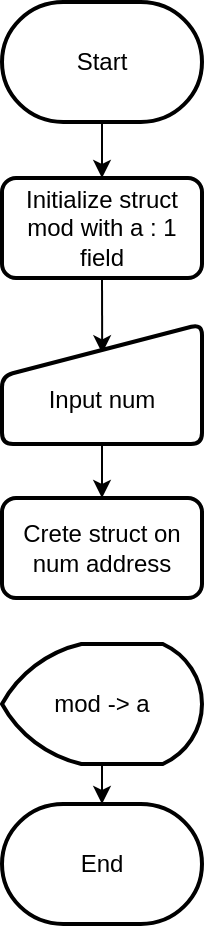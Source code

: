 <mxfile version="16.5.1" type="device" pages="2"><diagram id="gJ9q3Es8XUY3sjMnoss0" name="1_1"><mxGraphModel dx="1016" dy="641" grid="1" gridSize="10" guides="1" tooltips="1" connect="1" arrows="1" fold="1" page="1" pageScale="1" pageWidth="827" pageHeight="583" math="0" shadow="0"><root><mxCell id="0"/><mxCell id="1" parent="0"/><mxCell id="FeujW_Zqo8XA8_vAAjoZ-1" style="edgeStyle=orthogonalEdgeStyle;rounded=0;orthogonalLoop=1;jettySize=auto;html=1;entryX=0.5;entryY=0;entryDx=0;entryDy=0;strokeWidth=1;" parent="1" source="A-_zX9o8jxiBgeENOrLf-3" target="3v38TZ_hirFKLpRfCXpk-1" edge="1"><mxGeometry relative="1" as="geometry"/></mxCell><mxCell id="A-_zX9o8jxiBgeENOrLf-3" value="Start" style="strokeWidth=2;html=1;shape=mxgraph.flowchart.terminator;whiteSpace=wrap;" parent="1" vertex="1"><mxGeometry x="119" y="12" width="100" height="60" as="geometry"/></mxCell><mxCell id="isF-4t7-LFV7zNzLXFdY-2" style="edgeStyle=orthogonalEdgeStyle;rounded=0;orthogonalLoop=1;jettySize=auto;html=1;entryX=0.501;entryY=0.244;entryDx=0;entryDy=0;entryPerimeter=0;exitX=0.5;exitY=1;exitDx=0;exitDy=0;" parent="1" source="3v38TZ_hirFKLpRfCXpk-1" edge="1" target="isF-4t7-LFV7zNzLXFdY-1"><mxGeometry relative="1" as="geometry"><mxPoint x="169" y="145.0" as="sourcePoint"/><mxPoint x="169" y="193" as="targetPoint"/></mxGeometry></mxCell><mxCell id="3v38TZ_hirFKLpRfCXpk-1" value="Initialize struct mod with a : 1 field" style="rounded=1;whiteSpace=wrap;html=1;absoluteArcSize=1;arcSize=14;strokeWidth=2;" parent="1" vertex="1"><mxGeometry x="119" y="100" width="100" height="50" as="geometry"/></mxCell><mxCell id="isF-4t7-LFV7zNzLXFdY-4" style="edgeStyle=orthogonalEdgeStyle;rounded=0;orthogonalLoop=1;jettySize=auto;html=1;entryX=0.5;entryY=0;entryDx=0;entryDy=0;" parent="1" source="isF-4t7-LFV7zNzLXFdY-1" target="rtBgmBxSLRs84MMocXZC-3" edge="1"><mxGeometry relative="1" as="geometry"><mxPoint x="169.0" y="261" as="targetPoint"/></mxGeometry></mxCell><mxCell id="isF-4t7-LFV7zNzLXFdY-1" value="&lt;br&gt;Input num" style="html=1;strokeWidth=2;shape=manualInput;whiteSpace=wrap;rounded=1;size=26;arcSize=11;" parent="1" vertex="1"><mxGeometry x="119" y="173" width="100" height="60" as="geometry"/></mxCell><mxCell id="isF-4t7-LFV7zNzLXFdY-8" style="edgeStyle=orthogonalEdgeStyle;rounded=0;orthogonalLoop=1;jettySize=auto;html=1;entryX=0.5;entryY=0;entryDx=0;entryDy=0;entryPerimeter=0;strokeWidth=1;" parent="1" target="isF-4t7-LFV7zNzLXFdY-7" edge="1"><mxGeometry relative="1" as="geometry"><mxPoint x="169.0" y="328" as="sourcePoint"/></mxGeometry></mxCell><mxCell id="rtBgmBxSLRs84MMocXZC-4" style="edgeStyle=orthogonalEdgeStyle;rounded=0;orthogonalLoop=1;jettySize=auto;html=1;entryX=0.5;entryY=0;entryDx=0;entryDy=0;entryPerimeter=0;" edge="1" parent="1" source="rtBgmBxSLRs84MMocXZC-1" target="rtBgmBxSLRs84MMocXZC-2"><mxGeometry relative="1" as="geometry"/></mxCell><mxCell id="rtBgmBxSLRs84MMocXZC-1" value="&lt;span&gt;mod -&amp;gt; a&lt;/span&gt;" style="strokeWidth=2;html=1;shape=mxgraph.flowchart.display;whiteSpace=wrap;" vertex="1" parent="1"><mxGeometry x="119" y="333" width="100" height="60" as="geometry"/></mxCell><mxCell id="rtBgmBxSLRs84MMocXZC-2" value="End" style="strokeWidth=2;html=1;shape=mxgraph.flowchart.terminator;whiteSpace=wrap;" vertex="1" parent="1"><mxGeometry x="119" y="413" width="100" height="60" as="geometry"/></mxCell><mxCell id="rtBgmBxSLRs84MMocXZC-3" value="Crete struct on num address" style="rounded=1;whiteSpace=wrap;html=1;absoluteArcSize=1;arcSize=14;strokeWidth=2;" vertex="1" parent="1"><mxGeometry x="119" y="260" width="100" height="50" as="geometry"/></mxCell></root></mxGraphModel></diagram><diagram name="1_2" id="AGk9PsbKG4yfcmLNKomX"><mxGraphModel dx="965" dy="609" grid="1" gridSize="10" guides="1" tooltips="1" connect="1" arrows="1" fold="1" page="1" pageScale="1" pageWidth="827" pageHeight="583" math="0" shadow="0"><root><mxCell id="_mP06q21zTchJCsDbkNZ-0"/><mxCell id="_mP06q21zTchJCsDbkNZ-1" parent="_mP06q21zTchJCsDbkNZ-0"/><mxCell id="kWQ6_zqu6AqxRDms9JBk-33" style="edgeStyle=orthogonalEdgeStyle;rounded=0;orthogonalLoop=1;jettySize=auto;html=1;strokeWidth=1;" parent="_mP06q21zTchJCsDbkNZ-1" source="_mP06q21zTchJCsDbkNZ-3" target="_mP06q21zTchJCsDbkNZ-7" edge="1"><mxGeometry relative="1" as="geometry"/></mxCell><mxCell id="_mP06q21zTchJCsDbkNZ-3" value="Start" style="strokeWidth=2;html=1;shape=mxgraph.flowchart.terminator;whiteSpace=wrap;" parent="_mP06q21zTchJCsDbkNZ-1" vertex="1"><mxGeometry x="60" y="11" width="100" height="60" as="geometry"/></mxCell><mxCell id="kWQ6_zqu6AqxRDms9JBk-34" style="edgeStyle=orthogonalEdgeStyle;rounded=0;orthogonalLoop=1;jettySize=auto;html=1;entryX=0.75;entryY=0;entryDx=0;entryDy=0;strokeWidth=1;exitX=0.5;exitY=1;exitDx=0;exitDy=0;" parent="_mP06q21zTchJCsDbkNZ-1" source="_mP06q21zTchJCsDbkNZ-7" edge="1"><mxGeometry relative="1" as="geometry"><mxPoint x="120" y="159" as="sourcePoint"/><mxPoint x="109" y="182" as="targetPoint"/></mxGeometry></mxCell><mxCell id="_mP06q21zTchJCsDbkNZ-7" value="struct figure figures" style="rounded=1;whiteSpace=wrap;html=1;absoluteArcSize=1;arcSize=14;strokeWidth=2;" parent="_mP06q21zTchJCsDbkNZ-1" vertex="1"><mxGeometry x="60" y="99" width="100" height="50" as="geometry"/></mxCell><mxCell id="kWQ6_zqu6AqxRDms9JBk-35" style="edgeStyle=orthogonalEdgeStyle;rounded=0;orthogonalLoop=1;jettySize=auto;html=1;entryX=0.5;entryY=0;entryDx=0;entryDy=0;entryPerimeter=0;strokeWidth=1;" parent="_mP06q21zTchJCsDbkNZ-1" source="x7VUAeS50ySYtkC6R8WO-0" target="kWQ6_zqu6AqxRDms9JBk-0" edge="1"><mxGeometry relative="1" as="geometry"/></mxCell><mxCell id="x7VUAeS50ySYtkC6R8WO-0" value="num" style="html=1;strokeWidth=2;shape=manualInput;whiteSpace=wrap;rounded=1;size=26;arcSize=11;" parent="_mP06q21zTchJCsDbkNZ-1" vertex="1"><mxGeometry x="60" y="169" width="100" height="60" as="geometry"/></mxCell><mxCell id="kWQ6_zqu6AqxRDms9JBk-0" value="i &amp;lt; num" style="strokeWidth=2;html=1;shape=mxgraph.flowchart.loop_limit;whiteSpace=wrap;" parent="_mP06q21zTchJCsDbkNZ-1" vertex="1"><mxGeometry x="60" y="259" width="100" height="60" as="geometry"/></mxCell><mxCell id="kWQ6_zqu6AqxRDms9JBk-37" style="edgeStyle=orthogonalEdgeStyle;rounded=0;orthogonalLoop=1;jettySize=auto;html=1;entryX=0.5;entryY=1;entryDx=0;entryDy=0;entryPerimeter=0;strokeWidth=1;" parent="_mP06q21zTchJCsDbkNZ-1" source="kWQ6_zqu6AqxRDms9JBk-1" target="kWQ6_zqu6AqxRDms9JBk-2" edge="1"><mxGeometry relative="1" as="geometry"/></mxCell><mxCell id="kWQ6_zqu6AqxRDms9JBk-1" value="figures[i]" style="html=1;strokeWidth=2;shape=manualInput;whiteSpace=wrap;rounded=1;size=26;arcSize=11;" parent="_mP06q21zTchJCsDbkNZ-1" vertex="1"><mxGeometry x="60" y="339" width="100" height="60" as="geometry"/></mxCell><mxCell id="kWQ6_zqu6AqxRDms9JBk-38" style="edgeStyle=orthogonalEdgeStyle;rounded=0;orthogonalLoop=1;jettySize=auto;html=1;entryX=0.5;entryY=0;entryDx=0;entryDy=0;entryPerimeter=0;strokeWidth=2;" parent="_mP06q21zTchJCsDbkNZ-1" source="kWQ6_zqu6AqxRDms9JBk-2" target="kWQ6_zqu6AqxRDms9JBk-3" edge="1"><mxGeometry relative="1" as="geometry"><Array as="points"><mxPoint x="200" y="459"/><mxPoint x="200" y="19"/><mxPoint x="282" y="19"/><mxPoint x="282" y="72"/></Array></mxGeometry></mxCell><mxCell id="kWQ6_zqu6AqxRDms9JBk-2" value="" style="strokeWidth=2;html=1;shape=mxgraph.flowchart.loop_limit;whiteSpace=wrap;direction=west;" parent="_mP06q21zTchJCsDbkNZ-1" vertex="1"><mxGeometry x="60" y="429" width="100" height="60" as="geometry"/></mxCell><mxCell id="kWQ6_zqu6AqxRDms9JBk-21" style="edgeStyle=orthogonalEdgeStyle;rounded=0;orthogonalLoop=1;jettySize=auto;html=1;entryX=0.5;entryY=0;entryDx=0;entryDy=0;strokeWidth=1;" parent="_mP06q21zTchJCsDbkNZ-1" source="kWQ6_zqu6AqxRDms9JBk-3" target="kWQ6_zqu6AqxRDms9JBk-4" edge="1"><mxGeometry relative="1" as="geometry"/></mxCell><mxCell id="kWQ6_zqu6AqxRDms9JBk-29" style="edgeStyle=orthogonalEdgeStyle;rounded=0;orthogonalLoop=1;jettySize=auto;html=1;entryX=0.5;entryY=0;entryDx=0;entryDy=0;entryPerimeter=0;strokeWidth=2;" parent="_mP06q21zTchJCsDbkNZ-1" source="kWQ6_zqu6AqxRDms9JBk-3" target="kWQ6_zqu6AqxRDms9JBk-18" edge="1"><mxGeometry relative="1" as="geometry"/></mxCell><mxCell id="kWQ6_zqu6AqxRDms9JBk-3" value="Menu = 1" style="strokeWidth=2;html=1;shape=mxgraph.flowchart.decision;whiteSpace=wrap;" parent="_mP06q21zTchJCsDbkNZ-1" vertex="1"><mxGeometry x="220" y="71.92" width="124.8" height="78" as="geometry"/></mxCell><mxCell id="kWQ6_zqu6AqxRDms9JBk-25" style="edgeStyle=orthogonalEdgeStyle;rounded=0;orthogonalLoop=1;jettySize=auto;html=1;entryX=0.5;entryY=0;entryDx=0;entryDy=0;entryPerimeter=0;strokeWidth=1;" parent="_mP06q21zTchJCsDbkNZ-1" source="kWQ6_zqu6AqxRDms9JBk-4" target="kWQ6_zqu6AqxRDms9JBk-3" edge="1"><mxGeometry relative="1" as="geometry"><Array as="points"><mxPoint x="520" y="162.92"/><mxPoint x="520" y="51.92"/><mxPoint x="282" y="51.92"/></Array></mxGeometry></mxCell><mxCell id="kWQ6_zqu6AqxRDms9JBk-4" value="Filter figures" style="shape=process;whiteSpace=wrap;html=1;backgroundOutline=1;" parent="_mP06q21zTchJCsDbkNZ-1" vertex="1"><mxGeometry x="380" y="132.42" width="120" height="60" as="geometry"/></mxCell><mxCell id="kWQ6_zqu6AqxRDms9JBk-26" style="edgeStyle=orthogonalEdgeStyle;rounded=0;orthogonalLoop=1;jettySize=auto;html=1;entryX=0.5;entryY=0;entryDx=0;entryDy=0;entryPerimeter=0;strokeWidth=1;" parent="_mP06q21zTchJCsDbkNZ-1" source="kWQ6_zqu6AqxRDms9JBk-5" target="kWQ6_zqu6AqxRDms9JBk-3" edge="1"><mxGeometry relative="1" as="geometry"><Array as="points"><mxPoint x="530" y="263.92"/><mxPoint x="530" y="41.92"/><mxPoint x="282" y="41.92"/></Array></mxGeometry></mxCell><mxCell id="kWQ6_zqu6AqxRDms9JBk-5" value="Delete by name" style="shape=process;whiteSpace=wrap;html=1;backgroundOutline=1;" parent="_mP06q21zTchJCsDbkNZ-1" vertex="1"><mxGeometry x="380" y="234.42" width="120" height="60" as="geometry"/></mxCell><mxCell id="kWQ6_zqu6AqxRDms9JBk-27" style="edgeStyle=orthogonalEdgeStyle;rounded=0;orthogonalLoop=1;jettySize=auto;html=1;entryX=0.5;entryY=0;entryDx=0;entryDy=0;entryPerimeter=0;strokeWidth=1;" parent="_mP06q21zTchJCsDbkNZ-1" source="kWQ6_zqu6AqxRDms9JBk-6" target="kWQ6_zqu6AqxRDms9JBk-3" edge="1"><mxGeometry relative="1" as="geometry"><Array as="points"><mxPoint x="540" y="364.92"/><mxPoint x="540" y="31.92"/><mxPoint x="282" y="31.92"/></Array></mxGeometry></mxCell><mxCell id="kWQ6_zqu6AqxRDms9JBk-6" value="View figures" style="shape=process;whiteSpace=wrap;html=1;backgroundOutline=1;" parent="_mP06q21zTchJCsDbkNZ-1" vertex="1"><mxGeometry x="380" y="334.42" width="120" height="60" as="geometry"/></mxCell><mxCell id="kWQ6_zqu6AqxRDms9JBk-17" style="edgeStyle=orthogonalEdgeStyle;rounded=0;orthogonalLoop=1;jettySize=auto;html=1;entryX=0.5;entryY=0;entryDx=0;entryDy=0;entryPerimeter=0;strokeWidth=2;" parent="_mP06q21zTchJCsDbkNZ-1" source="kWQ6_zqu6AqxRDms9JBk-7" target="kWQ6_zqu6AqxRDms9JBk-16" edge="1"><mxGeometry relative="1" as="geometry"/></mxCell><mxCell id="kWQ6_zqu6AqxRDms9JBk-7" value="Exit" style="shape=process;whiteSpace=wrap;html=1;backgroundOutline=1;" parent="_mP06q21zTchJCsDbkNZ-1" vertex="1"><mxGeometry x="380" y="433.42" width="120" height="60" as="geometry"/></mxCell><mxCell id="kWQ6_zqu6AqxRDms9JBk-16" value="End" style="strokeWidth=2;html=1;shape=mxgraph.flowchart.terminator;whiteSpace=wrap;" parent="_mP06q21zTchJCsDbkNZ-1" vertex="1"><mxGeometry x="390" y="511.92" width="100" height="60" as="geometry"/></mxCell><mxCell id="kWQ6_zqu6AqxRDms9JBk-22" style="edgeStyle=orthogonalEdgeStyle;rounded=0;orthogonalLoop=1;jettySize=auto;html=1;entryX=0.5;entryY=0;entryDx=0;entryDy=0;strokeWidth=1;" parent="_mP06q21zTchJCsDbkNZ-1" source="kWQ6_zqu6AqxRDms9JBk-18" target="kWQ6_zqu6AqxRDms9JBk-5" edge="1"><mxGeometry relative="1" as="geometry"/></mxCell><mxCell id="kWQ6_zqu6AqxRDms9JBk-30" style="edgeStyle=orthogonalEdgeStyle;rounded=0;orthogonalLoop=1;jettySize=auto;html=1;entryX=0.5;entryY=0;entryDx=0;entryDy=0;entryPerimeter=0;strokeWidth=2;" parent="_mP06q21zTchJCsDbkNZ-1" source="kWQ6_zqu6AqxRDms9JBk-18" target="kWQ6_zqu6AqxRDms9JBk-19" edge="1"><mxGeometry relative="1" as="geometry"/></mxCell><mxCell id="kWQ6_zqu6AqxRDms9JBk-18" value="Menu = 2" style="strokeWidth=2;html=1;shape=mxgraph.flowchart.decision;whiteSpace=wrap;" parent="_mP06q21zTchJCsDbkNZ-1" vertex="1"><mxGeometry x="220" y="173.92" width="124.8" height="78" as="geometry"/></mxCell><mxCell id="kWQ6_zqu6AqxRDms9JBk-23" style="edgeStyle=orthogonalEdgeStyle;rounded=0;orthogonalLoop=1;jettySize=auto;html=1;entryX=0.5;entryY=0;entryDx=0;entryDy=0;strokeWidth=1;" parent="_mP06q21zTchJCsDbkNZ-1" source="kWQ6_zqu6AqxRDms9JBk-19" target="kWQ6_zqu6AqxRDms9JBk-6" edge="1"><mxGeometry relative="1" as="geometry"/></mxCell><mxCell id="kWQ6_zqu6AqxRDms9JBk-31" style="edgeStyle=orthogonalEdgeStyle;rounded=0;orthogonalLoop=1;jettySize=auto;html=1;entryX=0.5;entryY=0;entryDx=0;entryDy=0;entryPerimeter=0;strokeWidth=2;" parent="_mP06q21zTchJCsDbkNZ-1" source="kWQ6_zqu6AqxRDms9JBk-19" target="kWQ6_zqu6AqxRDms9JBk-20" edge="1"><mxGeometry relative="1" as="geometry"/></mxCell><mxCell id="kWQ6_zqu6AqxRDms9JBk-19" value="Menu = 3" style="strokeWidth=2;html=1;shape=mxgraph.flowchart.decision;whiteSpace=wrap;" parent="_mP06q21zTchJCsDbkNZ-1" vertex="1"><mxGeometry x="220" y="273.92" width="124.8" height="78" as="geometry"/></mxCell><mxCell id="kWQ6_zqu6AqxRDms9JBk-24" style="edgeStyle=orthogonalEdgeStyle;rounded=0;orthogonalLoop=1;jettySize=auto;html=1;entryX=0.5;entryY=0;entryDx=0;entryDy=0;strokeWidth=1;" parent="_mP06q21zTchJCsDbkNZ-1" source="kWQ6_zqu6AqxRDms9JBk-20" target="kWQ6_zqu6AqxRDms9JBk-7" edge="1"><mxGeometry relative="1" as="geometry"/></mxCell><mxCell id="kWQ6_zqu6AqxRDms9JBk-20" value="Menu = 4" style="strokeWidth=2;html=1;shape=mxgraph.flowchart.decision;whiteSpace=wrap;" parent="_mP06q21zTchJCsDbkNZ-1" vertex="1"><mxGeometry x="220" y="373.92" width="124.8" height="78" as="geometry"/></mxCell><mxCell id="kWQ6_zqu6AqxRDms9JBk-36" style="edgeStyle=orthogonalEdgeStyle;rounded=0;orthogonalLoop=1;jettySize=auto;html=1;entryX=0.75;entryY=0;entryDx=0;entryDy=0;strokeWidth=1;exitX=0.5;exitY=1;exitDx=0;exitDy=0;" parent="_mP06q21zTchJCsDbkNZ-1" edge="1"><mxGeometry relative="1" as="geometry"><mxPoint x="112.0" y="319" as="sourcePoint"/><mxPoint x="111" y="352" as="targetPoint"/></mxGeometry></mxCell></root></mxGraphModel></diagram></mxfile>